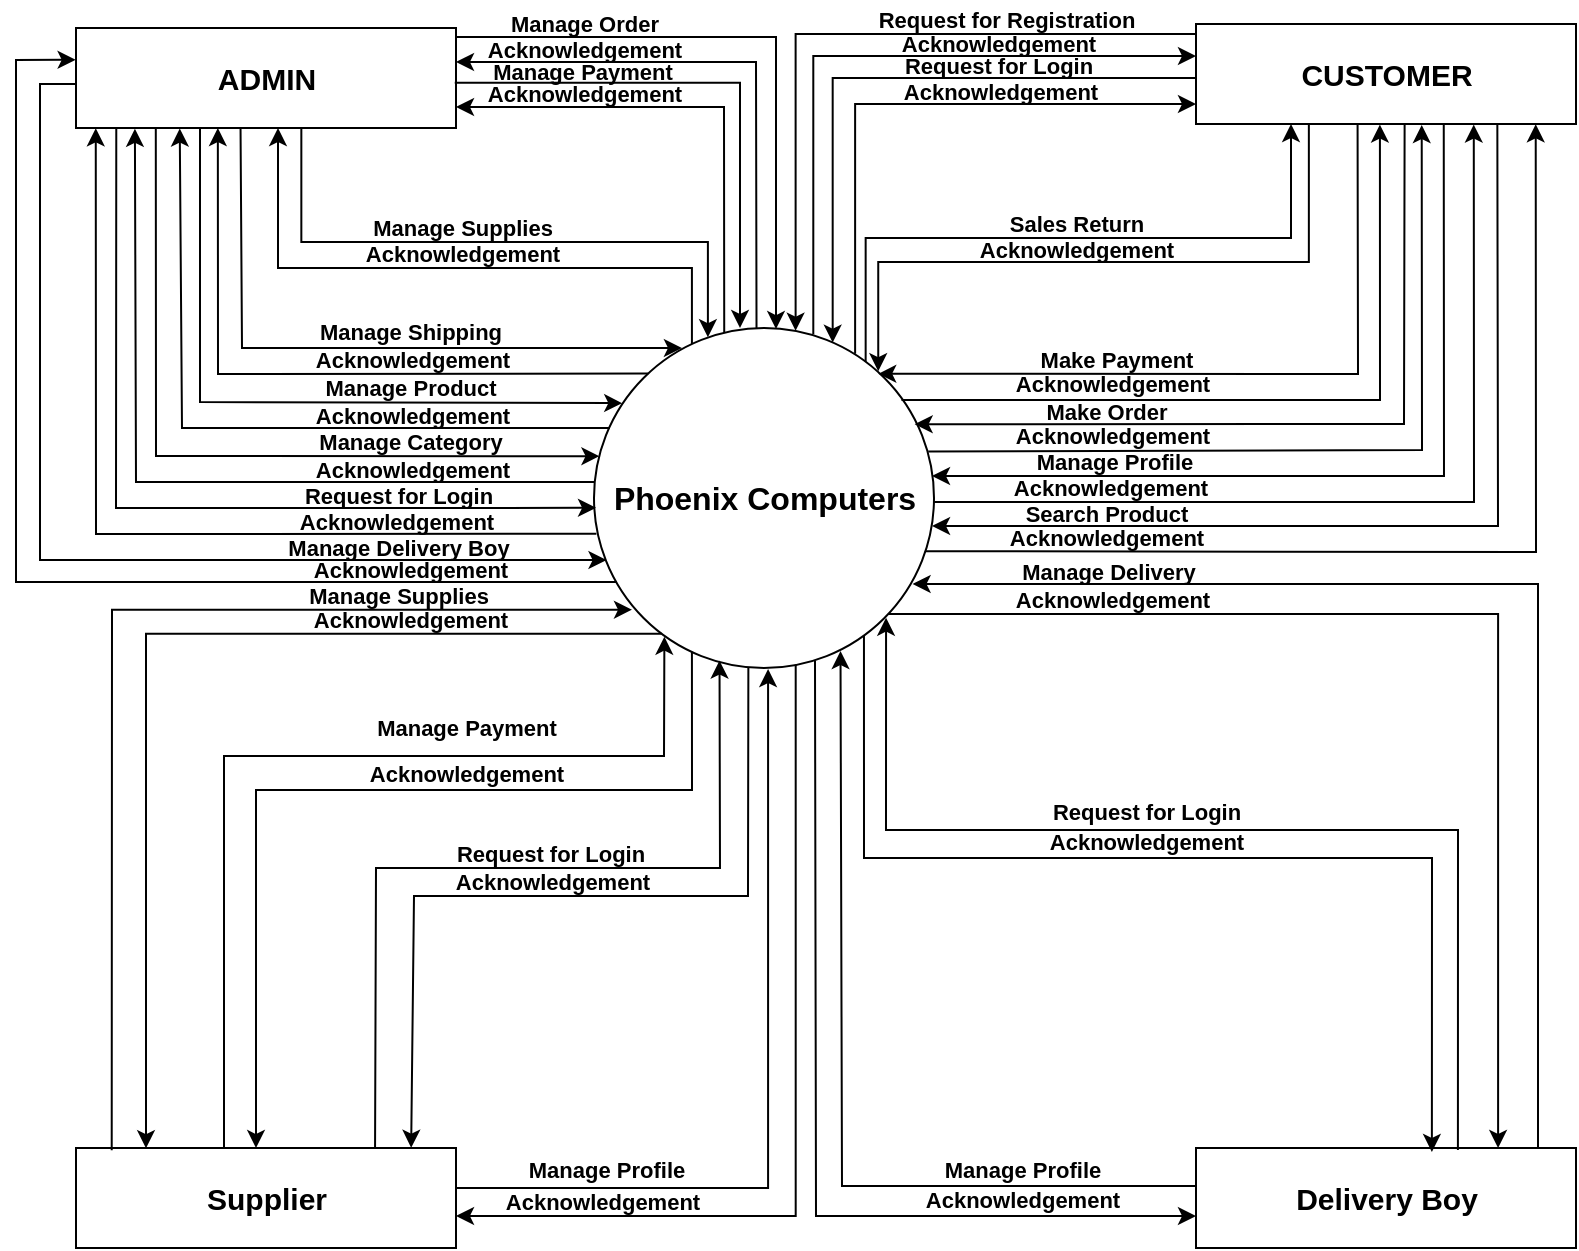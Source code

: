 <mxfile>
    <diagram id="a_lwmjhS-t0o144CuFog" name="Page-1">
        <mxGraphModel dx="1230" dy="479" grid="1" gridSize="10" guides="1" tooltips="1" connect="1" arrows="1" fold="1" page="1" pageScale="1" pageWidth="827" pageHeight="1169" background="#ffffff" math="0" shadow="0">
            <root>
                <mxCell id="0"/>
                <mxCell id="1" parent="0"/>
                <mxCell id="20" style="edgeStyle=elbowEdgeStyle;rounded=0;html=1;exitX=0.478;exitY=0.002;exitDx=0;exitDy=0;entryX=1;entryY=0.5;entryDx=0;entryDy=0;fontSize=11;fontColor=#000000;strokeColor=#000000;exitPerimeter=0;" parent="1" source="2" edge="1">
                    <mxGeometry relative="1" as="geometry">
                        <mxPoint x="414" y="192" as="sourcePoint"/>
                        <mxPoint x="260" y="67" as="targetPoint"/>
                        <Array as="points">
                            <mxPoint x="410" y="132"/>
                        </Array>
                    </mxGeometry>
                </mxCell>
                <mxCell id="24" style="edgeStyle=elbowEdgeStyle;rounded=0;html=1;exitX=0.383;exitY=0.015;exitDx=0;exitDy=0;fontSize=11;fontColor=#000000;strokeColor=#000000;exitPerimeter=0;entryX=1;entryY=0.75;entryDx=0;entryDy=0;" parent="1" source="2" edge="1">
                    <mxGeometry relative="1" as="geometry">
                        <mxPoint x="394.14" y="204.42" as="sourcePoint"/>
                        <mxPoint x="260" y="89.5" as="targetPoint"/>
                        <Array as="points">
                            <mxPoint x="394" y="156"/>
                        </Array>
                    </mxGeometry>
                </mxCell>
                <mxCell id="32" style="edgeStyle=elbowEdgeStyle;rounded=0;elbow=vertical;html=1;exitX=0.288;exitY=0.047;exitDx=0;exitDy=0;fontSize=11;fontColor=#000000;strokeColor=#000000;exitPerimeter=0;" parent="1" source="2" edge="1">
                    <mxGeometry relative="1" as="geometry">
                        <mxPoint x="171" y="100" as="targetPoint"/>
                        <mxPoint x="387.26" y="199.01" as="sourcePoint"/>
                        <Array as="points">
                            <mxPoint x="280" y="170"/>
                        </Array>
                    </mxGeometry>
                </mxCell>
                <mxCell id="38" style="edgeStyle=elbowEdgeStyle;rounded=0;elbow=vertical;html=1;exitX=0.645;exitY=0.024;exitDx=0;exitDy=0;fontSize=11;fontColor=#000000;strokeColor=#000000;exitPerimeter=0;entryX=0;entryY=0.336;entryDx=0;entryDy=0;entryPerimeter=0;" parent="1" edge="1">
                    <mxGeometry relative="1" as="geometry">
                        <mxPoint x="438.65" y="203.08" as="sourcePoint"/>
                        <mxPoint x="630" y="63.8" as="targetPoint"/>
                        <Array as="points">
                            <mxPoint x="529" y="64"/>
                        </Array>
                    </mxGeometry>
                </mxCell>
                <mxCell id="42" style="edgeStyle=elbowEdgeStyle;rounded=0;elbow=vertical;html=1;exitX=0.768;exitY=0.076;exitDx=0;exitDy=0;entryX=0;entryY=0.75;entryDx=0;entryDy=0;fontSize=11;fontColor=#000000;strokeColor=#000000;exitPerimeter=0;" parent="1" source="2" edge="1">
                    <mxGeometry relative="1" as="geometry">
                        <mxPoint x="459.56" y="215.26" as="sourcePoint"/>
                        <mxPoint x="630" y="87.5" as="targetPoint"/>
                        <Array as="points">
                            <mxPoint x="460" y="88"/>
                            <mxPoint x="536" y="88"/>
                        </Array>
                    </mxGeometry>
                </mxCell>
                <mxCell id="62" style="edgeStyle=elbowEdgeStyle;rounded=0;elbow=vertical;html=1;exitX=0.799;exitY=0.099;exitDx=0;exitDy=0;entryX=0.25;entryY=1;entryDx=0;entryDy=0;fontSize=11;fontColor=#000000;strokeColor=#000000;exitPerimeter=0;" parent="1" source="2" target="4" edge="1">
                    <mxGeometry relative="1" as="geometry">
                        <mxPoint x="464.83" y="214.83" as="sourcePoint"/>
                        <mxPoint x="677.5" y="96" as="targetPoint"/>
                        <Array as="points">
                            <mxPoint x="670" y="155"/>
                        </Array>
                    </mxGeometry>
                </mxCell>
                <mxCell id="75" style="edgeStyle=elbowEdgeStyle;rounded=0;html=1;exitX=0.199;exitY=0.899;exitDx=0;exitDy=0;fontSize=11;fontColor=#000000;strokeColor=#000000;exitPerimeter=0;entryX=0.185;entryY=0.002;entryDx=0;entryDy=0;entryPerimeter=0;" parent="1" source="2" target="5" edge="1">
                    <mxGeometry relative="1" as="geometry">
                        <Array as="points">
                            <mxPoint x="105" y="448"/>
                        </Array>
                        <mxPoint x="363.47" y="352.81" as="sourcePoint"/>
                        <mxPoint x="104.68" y="611.35" as="targetPoint"/>
                    </mxGeometry>
                </mxCell>
                <mxCell id="95" style="edgeStyle=elbowEdgeStyle;rounded=0;elbow=vertical;html=1;exitX=0.605;exitY=0.99;exitDx=0;exitDy=0;strokeColor=#000000;exitPerimeter=0;entryX=1;entryY=0.672;entryDx=0;entryDy=0;entryPerimeter=0;" parent="1" target="5" edge="1">
                    <mxGeometry relative="1" as="geometry">
                        <mxPoint x="429.85" y="368.3" as="sourcePoint"/>
                        <mxPoint x="258" y="644" as="targetPoint"/>
                        <Array as="points">
                            <mxPoint x="353" y="644"/>
                        </Array>
                    </mxGeometry>
                </mxCell>
                <mxCell id="102" style="edgeStyle=elbowEdgeStyle;rounded=0;elbow=vertical;html=1;fontFamily=Helvetica;fontSize=11;strokeColor=#000000;entryX=0.795;entryY=0;entryDx=0;entryDy=0;entryPerimeter=0;" parent="1" edge="1" target="97" source="2">
                    <mxGeometry relative="1" as="geometry">
                        <Array as="points">
                            <mxPoint x="613" y="343"/>
                        </Array>
                        <mxPoint x="506.47" y="343.02" as="sourcePoint"/>
                        <mxPoint x="781" y="599" as="targetPoint"/>
                    </mxGeometry>
                </mxCell>
                <mxCell id="135" style="edgeStyle=none;rounded=0;html=1;entryX=0.626;entryY=0;entryDx=0;entryDy=0;strokeColor=#000000;entryPerimeter=0;exitX=0.794;exitY=0.905;exitDx=0;exitDy=0;exitPerimeter=0;" edge="1" parent="1" source="2">
                    <mxGeometry relative="1" as="geometry">
                        <mxPoint x="464" y="356" as="sourcePoint"/>
                        <mxPoint x="747.94" y="612" as="targetPoint"/>
                        <Array as="points">
                            <mxPoint x="464" y="465"/>
                            <mxPoint x="748" y="465"/>
                        </Array>
                    </mxGeometry>
                </mxCell>
                <mxCell id="139" style="edgeStyle=none;rounded=0;html=1;exitX=0.454;exitY=0.997;exitDx=0;exitDy=0;entryX=0.882;entryY=-0.003;entryDx=0;entryDy=0;entryPerimeter=0;fontFamily=Times New Roman;fontSize=11;fontColor=#000000;strokeColor=#000000;exitPerimeter=0;" edge="1" parent="1" source="2" target="5">
                    <mxGeometry relative="1" as="geometry">
                        <mxPoint x="406.2" y="364.34" as="sourcePoint"/>
                        <mxPoint x="237.91" y="604" as="targetPoint"/>
                        <Array as="points">
                            <mxPoint x="406" y="484"/>
                            <mxPoint x="319" y="484"/>
                            <mxPoint x="239" y="484"/>
                        </Array>
                    </mxGeometry>
                </mxCell>
                <mxCell id="147" style="edgeStyle=none;rounded=0;html=1;exitX=0.066;exitY=0.747;exitDx=0;exitDy=0;fontFamily=Times New Roman;fontSize=11;fontColor=#000000;strokeColor=#000000;entryX=-0.001;entryY=0.298;entryDx=0;entryDy=0;exitPerimeter=0;entryPerimeter=0;" edge="1" parent="1" source="2">
                    <mxGeometry relative="1" as="geometry">
                        <mxPoint x="69.81" y="65.9" as="targetPoint"/>
                        <mxPoint x="337.05" y="328.01" as="sourcePoint"/>
                        <Array as="points">
                            <mxPoint x="40" y="327"/>
                            <mxPoint x="40" y="66"/>
                        </Array>
                    </mxGeometry>
                </mxCell>
                <mxCell id="2" value="&lt;b&gt;&lt;font style=&quot;font-size: 16px&quot; color=&quot;#000000&quot;&gt;Phoenix Computers&lt;/font&gt;&lt;/b&gt;" style="shape=ellipse;html=1;dashed=0;whitespace=wrap;aspect=fixed;strokeWidth=1;perimeter=ellipsePerimeter;strokeColor=#000000;fillColor=none;" parent="1" vertex="1">
                    <mxGeometry x="329" y="200" width="170" height="170" as="geometry"/>
                </mxCell>
                <mxCell id="19" style="edgeStyle=elbowEdgeStyle;rounded=0;html=1;exitX=1;exitY=0.25;exitDx=0;exitDy=0;entryX=0.536;entryY=0.003;entryDx=0;entryDy=0;entryPerimeter=0;fontSize=11;fontColor=#000000;strokeColor=#000000;" parent="1" target="2" edge="1">
                    <mxGeometry relative="1" as="geometry">
                        <mxPoint x="260" y="54.5" as="sourcePoint"/>
                        <mxPoint x="421.14" y="191.66" as="targetPoint"/>
                        <Array as="points">
                            <mxPoint x="420" y="130"/>
                        </Array>
                    </mxGeometry>
                </mxCell>
                <mxCell id="23" style="edgeStyle=elbowEdgeStyle;rounded=0;html=1;exitX=1.002;exitY=0.547;exitDx=0;exitDy=0;entryX=0.435;entryY=0;entryDx=0;entryDy=0;entryPerimeter=0;fontSize=11;fontColor=#000000;strokeColor=#000000;exitPerimeter=0;" parent="1" edge="1">
                    <mxGeometry relative="1" as="geometry">
                        <mxPoint x="259.38" y="77.35" as="sourcePoint"/>
                        <mxPoint x="401.95" y="200" as="targetPoint"/>
                        <Array as="points">
                            <mxPoint x="402" y="140"/>
                        </Array>
                    </mxGeometry>
                </mxCell>
                <mxCell id="31" style="edgeStyle=elbowEdgeStyle;rounded=0;elbow=vertical;html=1;exitX=0.593;exitY=0.998;exitDx=0;exitDy=0;fontSize=11;fontColor=#000000;strokeColor=#000000;exitPerimeter=0;entryX=0.335;entryY=0.027;entryDx=0;entryDy=0;entryPerimeter=0;" parent="1" source="3" target="2" edge="1">
                    <mxGeometry relative="1" as="geometry">
                        <mxPoint x="182.67" y="107.05" as="sourcePoint"/>
                        <mxPoint x="386" y="200" as="targetPoint"/>
                        <Array as="points">
                            <mxPoint x="290" y="157"/>
                        </Array>
                    </mxGeometry>
                </mxCell>
                <mxCell id="146" style="edgeStyle=none;rounded=0;html=1;exitX=0.001;exitY=0.559;exitDx=0;exitDy=0;entryX=0.025;entryY=0.665;entryDx=0;entryDy=0;entryPerimeter=0;fontFamily=Times New Roman;fontSize=11;fontColor=#000000;strokeColor=#000000;exitPerimeter=0;" edge="1" parent="1" source="3">
                    <mxGeometry relative="1" as="geometry">
                        <mxPoint x="68" y="78.1" as="sourcePoint"/>
                        <mxPoint x="335.25" y="316.05" as="targetPoint"/>
                        <Array as="points">
                            <mxPoint x="52" y="78"/>
                            <mxPoint x="52" y="316"/>
                        </Array>
                    </mxGeometry>
                </mxCell>
                <mxCell id="3" value="&lt;b&gt;&lt;font style=&quot;font-size: 15px&quot;&gt;ADMIN&lt;/font&gt;&lt;/b&gt;" style="html=1;dashed=0;whitespace=wrap;labelBackgroundColor=none;fontSize=16;fontColor=#000000;strokeColor=#000000;strokeWidth=1;fillColor=none;" parent="1" vertex="1">
                    <mxGeometry x="70" y="50" width="190" height="50" as="geometry"/>
                </mxCell>
                <mxCell id="37" style="edgeStyle=elbowEdgeStyle;rounded=0;elbow=vertical;html=1;exitX=0;exitY=0.14;exitDx=0;exitDy=0;fontSize=11;fontColor=#000000;strokeColor=#000000;entryX=0.593;entryY=0.008;entryDx=0;entryDy=0;entryPerimeter=0;exitPerimeter=0;" parent="1" target="2" edge="1">
                    <mxGeometry relative="1" as="geometry">
                        <mxPoint x="630" y="53" as="sourcePoint"/>
                        <mxPoint x="429.81" y="199.36" as="targetPoint"/>
                        <Array as="points">
                            <mxPoint x="402" y="53"/>
                        </Array>
                    </mxGeometry>
                </mxCell>
                <mxCell id="41" style="edgeStyle=elbowEdgeStyle;rounded=0;elbow=vertical;html=1;exitX=0;exitY=0.52;exitDx=0;exitDy=0;fontSize=11;fontColor=#000000;strokeColor=#000000;entryX=0.702;entryY=0.043;entryDx=0;entryDy=0;entryPerimeter=0;exitPerimeter=0;" parent="1" target="2" edge="1">
                    <mxGeometry relative="1" as="geometry">
                        <mxPoint x="630" y="75" as="sourcePoint"/>
                        <mxPoint x="448.51" y="208.14" as="targetPoint"/>
                        <Array as="points">
                            <mxPoint x="539" y="75"/>
                        </Array>
                    </mxGeometry>
                </mxCell>
                <mxCell id="64" style="edgeStyle=elbowEdgeStyle;rounded=0;elbow=vertical;html=1;exitX=0.297;exitY=0.995;exitDx=0;exitDy=0;fontSize=11;fontColor=#000000;strokeColor=#000000;entryX=0.836;entryY=0.127;entryDx=0;entryDy=0;entryPerimeter=0;exitPerimeter=0;" parent="1" source="4" target="2" edge="1">
                    <mxGeometry relative="1" as="geometry">
                        <mxPoint x="471.1" y="218.91" as="targetPoint"/>
                        <mxPoint x="686.5" y="95" as="sourcePoint"/>
                        <Array as="points">
                            <mxPoint x="589" y="167"/>
                        </Array>
                    </mxGeometry>
                </mxCell>
                <mxCell id="4" value="&lt;b&gt;&lt;font style=&quot;font-size: 15px&quot;&gt;CUSTOMER&lt;/font&gt;&lt;/b&gt;" style="html=1;dashed=0;whitespace=wrap;labelBackgroundColor=none;fontSize=16;fontColor=#000000;strokeColor=#000000;strokeWidth=1;fillColor=none;" parent="1" vertex="1">
                    <mxGeometry x="630" y="48" width="190" height="50" as="geometry"/>
                </mxCell>
                <mxCell id="74" style="edgeStyle=elbowEdgeStyle;rounded=0;html=1;exitX=0.094;exitY=0.003;exitDx=0;exitDy=0;fontSize=11;fontColor=#000000;strokeColor=#000000;exitPerimeter=0;entryX=0.1;entryY=0.805;entryDx=0;entryDy=0;entryPerimeter=0;" parent="1" edge="1">
                    <mxGeometry relative="1" as="geometry">
                        <mxPoint x="87.86" y="611.15" as="sourcePoint"/>
                        <mxPoint x="348" y="340.85" as="targetPoint"/>
                        <Array as="points">
                            <mxPoint x="88" y="466"/>
                        </Array>
                    </mxGeometry>
                </mxCell>
                <mxCell id="96" style="edgeStyle=elbowEdgeStyle;rounded=0;elbow=vertical;html=1;exitX=1.001;exitY=0.401;exitDx=0;exitDy=0;entryX=0.512;entryY=1.003;entryDx=0;entryDy=0;strokeColor=#000000;exitPerimeter=0;entryPerimeter=0;" parent="1" source="5" target="2" edge="1">
                    <mxGeometry relative="1" as="geometry">
                        <mxPoint x="256" y="630" as="sourcePoint"/>
                        <mxPoint x="416.12" y="374.17" as="targetPoint"/>
                        <Array as="points">
                            <mxPoint x="416" y="630"/>
                            <mxPoint x="302" y="630"/>
                        </Array>
                    </mxGeometry>
                </mxCell>
                <mxCell id="138" style="edgeStyle=none;rounded=0;html=1;exitX=0.787;exitY=0.009;exitDx=0;exitDy=0;entryX=0.328;entryY=0.99;entryDx=0;entryDy=0;entryPerimeter=0;fontFamily=Times New Roman;fontSize=11;fontColor=#000000;strokeColor=#000000;exitPerimeter=0;" edge="1" parent="1" source="5">
                    <mxGeometry relative="1" as="geometry">
                        <mxPoint x="219.5" y="608" as="sourcePoint"/>
                        <mxPoint x="391.76" y="366.3" as="targetPoint"/>
                        <Array as="points">
                            <mxPoint x="220" y="470"/>
                            <mxPoint x="310" y="470"/>
                            <mxPoint x="392" y="470"/>
                        </Array>
                    </mxGeometry>
                </mxCell>
                <mxCell id="5" value="&lt;b&gt;&lt;font style=&quot;font-size: 15px&quot;&gt;Supplier&lt;/font&gt;&lt;/b&gt;" style="html=1;dashed=0;whitespace=wrap;labelBackgroundColor=none;fontSize=16;fontColor=#000000;strokeColor=#000000;strokeWidth=1;fillColor=none;" parent="1" vertex="1">
                    <mxGeometry x="70" y="610" width="190" height="50" as="geometry"/>
                </mxCell>
                <mxCell id="9" value="&lt;font style=&quot;font-size: 11px&quot;&gt;Request for Login&lt;/font&gt;" style="text;html=1;align=center;verticalAlign=middle;resizable=0;points=[];autosize=1;strokeColor=none;fillColor=none;fontSize=15;fontColor=#000000;fontStyle=1" parent="1" vertex="1">
                    <mxGeometry x="176" y="272" width="110" height="20" as="geometry"/>
                </mxCell>
                <mxCell id="10" value="Acknowledgement" style="text;html=1;align=center;verticalAlign=middle;resizable=0;points=[];autosize=1;strokeColor=none;fillColor=none;fontSize=11;fontColor=#000000;fontStyle=1" parent="1" vertex="1">
                    <mxGeometry x="175" y="287" width="110" height="20" as="geometry"/>
                </mxCell>
                <mxCell id="13" value="Manage Category" style="text;html=1;align=center;verticalAlign=middle;resizable=0;points=[];autosize=1;strokeColor=none;fillColor=none;fontSize=11;fontColor=#000000;fontStyle=1" parent="1" vertex="1">
                    <mxGeometry x="182" y="247" width="110" height="20" as="geometry"/>
                </mxCell>
                <mxCell id="14" value="Acknowledgement" style="text;html=1;align=center;verticalAlign=middle;resizable=0;points=[];autosize=1;strokeColor=none;fillColor=none;fontSize=11;fontColor=#000000;fontStyle=1" parent="1" vertex="1">
                    <mxGeometry x="183" y="261" width="110" height="20" as="geometry"/>
                </mxCell>
                <mxCell id="16" value="&lt;span&gt;Manage Product&lt;/span&gt;" style="text;html=1;align=center;verticalAlign=middle;resizable=0;points=[];autosize=1;strokeColor=none;fillColor=none;fontSize=11;fontColor=#000000;fontStyle=1" parent="1" vertex="1">
                    <mxGeometry x="187" y="220" width="100" height="20" as="geometry"/>
                </mxCell>
                <mxCell id="18" value="Acknowledgement" style="text;html=1;align=center;verticalAlign=middle;resizable=0;points=[];autosize=1;strokeColor=none;fillColor=none;fontSize=11;fontColor=#000000;fontStyle=1" parent="1" vertex="1">
                    <mxGeometry x="183" y="234" width="110" height="20" as="geometry"/>
                </mxCell>
                <mxCell id="21" value="Manage Order" style="text;html=1;align=center;verticalAlign=middle;resizable=0;points=[];autosize=1;strokeColor=none;fillColor=none;fontSize=11;fontColor=#000000;fontStyle=1" parent="1" vertex="1">
                    <mxGeometry x="279" y="38" width="90" height="20" as="geometry"/>
                </mxCell>
                <mxCell id="22" value="Acknowledgement" style="text;html=1;align=center;verticalAlign=middle;resizable=0;points=[];autosize=1;strokeColor=none;fillColor=none;fontSize=11;fontColor=#000000;fontStyle=1" parent="1" vertex="1">
                    <mxGeometry x="269" y="51" width="110" height="20" as="geometry"/>
                </mxCell>
                <mxCell id="25" value="&lt;b&gt;Manage Payment&lt;/b&gt;" style="text;html=1;align=center;verticalAlign=middle;resizable=0;points=[];autosize=1;strokeColor=none;fillColor=none;fontSize=11;fontColor=#000000;" parent="1" vertex="1">
                    <mxGeometry x="268" y="62" width="110" height="20" as="geometry"/>
                </mxCell>
                <mxCell id="26" value="Acknowledgement" style="text;html=1;align=center;verticalAlign=middle;resizable=0;points=[];autosize=1;strokeColor=none;fillColor=none;fontSize=11;fontColor=#000000;fontStyle=1" parent="1" vertex="1">
                    <mxGeometry x="269" y="73" width="110" height="20" as="geometry"/>
                </mxCell>
                <mxCell id="29" value="&lt;span&gt;Manage Shipping&lt;/span&gt;" style="text;html=1;align=center;verticalAlign=middle;resizable=0;points=[];autosize=1;strokeColor=none;fillColor=none;fontSize=11;fontColor=#000000;fontStyle=1" parent="1" vertex="1">
                    <mxGeometry x="182" y="192" width="110" height="20" as="geometry"/>
                </mxCell>
                <mxCell id="30" value="&lt;span&gt;Acknowledgement&lt;/span&gt;" style="text;html=1;align=center;verticalAlign=middle;resizable=0;points=[];autosize=1;strokeColor=none;fillColor=none;fontSize=11;fontColor=#000000;fontStyle=1" parent="1" vertex="1">
                    <mxGeometry x="183" y="206" width="110" height="20" as="geometry"/>
                </mxCell>
                <mxCell id="33" value="&lt;b&gt;Manage Supplies&lt;/b&gt;" style="text;html=1;align=center;verticalAlign=middle;resizable=0;points=[];autosize=1;strokeColor=none;fillColor=none;fontSize=11;fontColor=#000000;" parent="1" vertex="1">
                    <mxGeometry x="208" y="140" width="110" height="20" as="geometry"/>
                </mxCell>
                <mxCell id="35" value="&lt;b&gt;Acknowledgement&lt;/b&gt;" style="text;html=1;align=center;verticalAlign=middle;resizable=0;points=[];autosize=1;strokeColor=none;fillColor=none;fontSize=11;fontColor=#000000;" parent="1" vertex="1">
                    <mxGeometry x="208" y="153" width="110" height="20" as="geometry"/>
                </mxCell>
                <mxCell id="39" value="Request for Registration" style="text;html=1;align=center;verticalAlign=middle;resizable=0;points=[];autosize=1;strokeColor=none;fillColor=none;fontSize=11;fontColor=#000000;fontStyle=1" parent="1" vertex="1">
                    <mxGeometry x="465" y="36" width="140" height="20" as="geometry"/>
                </mxCell>
                <mxCell id="40" value="Acknowledgement" style="text;html=1;align=center;verticalAlign=middle;resizable=0;points=[];autosize=1;strokeColor=none;fillColor=none;fontSize=11;fontColor=#000000;fontStyle=1" parent="1" vertex="1">
                    <mxGeometry x="476" y="48" width="110" height="20" as="geometry"/>
                </mxCell>
                <mxCell id="43" value="&lt;b&gt;Request for Login&lt;/b&gt;" style="text;html=1;align=center;verticalAlign=middle;resizable=0;points=[];autosize=1;strokeColor=none;fillColor=none;fontSize=11;fontColor=#000000;" parent="1" vertex="1">
                    <mxGeometry x="476" y="59" width="110" height="20" as="geometry"/>
                </mxCell>
                <mxCell id="44" value="&lt;b&gt;Acknowledgement&lt;/b&gt;" style="text;html=1;align=center;verticalAlign=middle;resizable=0;points=[];autosize=1;strokeColor=none;fillColor=none;fontSize=11;fontColor=#000000;" parent="1" vertex="1">
                    <mxGeometry x="477" y="72" width="110" height="20" as="geometry"/>
                </mxCell>
                <mxCell id="47" value="&lt;b&gt;Search Product&lt;/b&gt;" style="text;html=1;align=center;verticalAlign=middle;resizable=0;points=[];autosize=1;strokeColor=none;fillColor=none;fontSize=11;fontColor=#000000;" parent="1" vertex="1">
                    <mxGeometry x="535" y="283" width="100" height="20" as="geometry"/>
                </mxCell>
                <mxCell id="48" value="&lt;b&gt;Acknowledgement&lt;/b&gt;" style="text;html=1;align=center;verticalAlign=middle;resizable=0;points=[];autosize=1;strokeColor=none;fillColor=none;fontSize=11;fontColor=#000000;" parent="1" vertex="1">
                    <mxGeometry x="530" y="295" width="110" height="20" as="geometry"/>
                </mxCell>
                <mxCell id="51" value="&lt;b&gt;Acknowledgement&lt;/b&gt;" style="text;html=1;align=center;verticalAlign=middle;resizable=0;points=[];autosize=1;strokeColor=none;fillColor=none;fontSize=11;fontColor=#000000;" parent="1" vertex="1">
                    <mxGeometry x="532" y="270" width="110" height="20" as="geometry"/>
                </mxCell>
                <mxCell id="52" value="&lt;b&gt;Manage Profile&lt;/b&gt;" style="text;html=1;align=center;verticalAlign=middle;resizable=0;points=[];autosize=1;strokeColor=none;fillColor=none;fontSize=11;fontColor=#000000;" parent="1" vertex="1">
                    <mxGeometry x="544" y="257" width="90" height="20" as="geometry"/>
                </mxCell>
                <mxCell id="55" value="&lt;b&gt;Make Order&lt;/b&gt;" style="text;html=1;align=center;verticalAlign=middle;resizable=0;points=[];autosize=1;strokeColor=none;fillColor=none;fontSize=11;fontColor=#000000;" parent="1" vertex="1">
                    <mxGeometry x="545" y="232" width="80" height="20" as="geometry"/>
                </mxCell>
                <mxCell id="56" value="&lt;b&gt;Acknowledgement&lt;/b&gt;" style="text;html=1;align=center;verticalAlign=middle;resizable=0;points=[];autosize=1;strokeColor=none;fillColor=none;fontSize=11;fontColor=#000000;" parent="1" vertex="1">
                    <mxGeometry x="533" y="244" width="110" height="20" as="geometry"/>
                </mxCell>
                <mxCell id="60" value="&lt;b&gt;Make Payment&lt;/b&gt;" style="text;html=1;align=center;verticalAlign=middle;resizable=0;points=[];autosize=1;strokeColor=none;fillColor=none;fontSize=11;fontColor=#000000;" parent="1" vertex="1">
                    <mxGeometry x="545" y="206" width="90" height="20" as="geometry"/>
                </mxCell>
                <mxCell id="61" value="&lt;b&gt;Acknowledgement&lt;/b&gt;" style="text;html=1;align=center;verticalAlign=middle;resizable=0;points=[];autosize=1;strokeColor=none;fillColor=none;fontSize=11;fontColor=#000000;" parent="1" vertex="1">
                    <mxGeometry x="533" y="218" width="110" height="20" as="geometry"/>
                </mxCell>
                <mxCell id="65" value="&lt;b&gt;Sales Return&lt;/b&gt;" style="text;html=1;align=center;verticalAlign=middle;resizable=0;points=[];autosize=1;strokeColor=none;fillColor=none;fontSize=11;fontColor=#000000;" parent="1" vertex="1">
                    <mxGeometry x="530" y="138" width="80" height="20" as="geometry"/>
                </mxCell>
                <mxCell id="66" value="&lt;b&gt;Acknowledgement&lt;/b&gt;" style="text;html=1;align=center;verticalAlign=middle;resizable=0;points=[];autosize=1;strokeColor=none;fillColor=none;fontSize=11;fontColor=#000000;" parent="1" vertex="1">
                    <mxGeometry x="515" y="151" width="110" height="20" as="geometry"/>
                </mxCell>
                <mxCell id="69" value="&lt;span style=&quot;font-size: 11px&quot;&gt;&lt;font style=&quot;font-size: 11px&quot;&gt;Manage Payment&lt;/font&gt;&lt;/span&gt;" style="text;html=1;align=center;verticalAlign=middle;resizable=0;points=[];autosize=1;strokeColor=none;fillColor=none;fontSize=11;fontColor=#000000;rotation=0;fontStyle=1;fontFamily=Helvetica;" parent="1" vertex="1">
                    <mxGeometry x="210" y="390" width="110" height="20" as="geometry"/>
                </mxCell>
                <mxCell id="76" value="&lt;b&gt;Manage Supplies&lt;/b&gt;" style="text;html=1;align=center;verticalAlign=middle;resizable=0;points=[];autosize=1;strokeColor=none;fillColor=none;fontSize=11;fontColor=#000000;" parent="1" vertex="1">
                    <mxGeometry x="176" y="324" width="110" height="20" as="geometry"/>
                </mxCell>
                <mxCell id="77" value="&lt;b&gt;Acknowledgement&lt;/b&gt;" style="text;html=1;align=center;verticalAlign=middle;resizable=0;points=[];autosize=1;strokeColor=none;fillColor=none;fontSize=11;fontColor=#000000;" parent="1" vertex="1">
                    <mxGeometry x="182" y="336" width="110" height="20" as="geometry"/>
                </mxCell>
                <mxCell id="82" value="&lt;b&gt;&lt;font color=&quot;#000000&quot; style=&quot;font-size: 11px&quot;&gt;Manage Profile&lt;/font&gt;&lt;/b&gt;" style="text;html=1;align=center;verticalAlign=middle;resizable=0;points=[];autosize=1;strokeColor=none;fillColor=none;" parent="1" vertex="1">
                    <mxGeometry x="290" y="611" width="90" height="20" as="geometry"/>
                </mxCell>
                <mxCell id="83" value="&lt;b&gt;Acknowledgement&lt;/b&gt;" style="text;html=1;align=center;verticalAlign=middle;resizable=0;points=[];autosize=1;strokeColor=none;fillColor=none;fontSize=11;fontColor=#000000;" parent="1" vertex="1">
                    <mxGeometry x="278" y="627" width="110" height="20" as="geometry"/>
                </mxCell>
                <mxCell id="86" value="&lt;b&gt;Acknowledgement&lt;/b&gt;" style="text;html=1;align=center;verticalAlign=middle;resizable=0;points=[];autosize=1;strokeColor=none;fillColor=none;fontSize=11;fontColor=#000000;" parent="1" vertex="1">
                    <mxGeometry x="210" y="413" width="110" height="20" as="geometry"/>
                </mxCell>
                <mxCell id="103" style="edgeStyle=elbowEdgeStyle;rounded=0;elbow=vertical;html=1;fontFamily=Helvetica;fontSize=11;strokeColor=#000000;entryX=0.937;entryY=0.751;entryDx=0;entryDy=0;entryPerimeter=0;exitX=0.9;exitY=0;exitDx=0;exitDy=0;exitPerimeter=0;" parent="1" source="97" edge="1" target="2">
                    <mxGeometry relative="1" as="geometry">
                        <mxPoint x="801" y="599" as="sourcePoint"/>
                        <mxPoint x="514.93" y="328.03" as="targetPoint"/>
                        <Array as="points">
                            <mxPoint x="608" y="328"/>
                        </Array>
                    </mxGeometry>
                </mxCell>
                <mxCell id="134" style="edgeStyle=none;html=1;strokeColor=#000000;rounded=0;exitX=0.684;exitY=0;exitDx=0;exitDy=0;exitPerimeter=0;entryX=0.859;entryY=0.852;entryDx=0;entryDy=0;entryPerimeter=0;" edge="1" parent="1" target="2">
                    <mxGeometry relative="1" as="geometry">
                        <mxPoint x="760.96" y="611" as="sourcePoint"/>
                        <mxPoint x="475.104" y="346.104" as="targetPoint"/>
                        <Array as="points">
                            <mxPoint x="761" y="451"/>
                            <mxPoint x="475" y="451"/>
                        </Array>
                    </mxGeometry>
                </mxCell>
                <mxCell id="97" value="&lt;b&gt;&lt;font style=&quot;font-size: 15px&quot;&gt;Delivery Boy&lt;/font&gt;&lt;/b&gt;" style="html=1;dashed=0;whitespace=wrap;labelBackgroundColor=none;fontSize=16;fontColor=#000000;strokeColor=#000000;strokeWidth=1;fillColor=none;" parent="1" vertex="1">
                    <mxGeometry x="630" y="610" width="190" height="50" as="geometry"/>
                </mxCell>
                <mxCell id="100" value="&lt;b&gt;Manage Profile&lt;/b&gt;" style="text;html=1;align=center;verticalAlign=middle;resizable=0;points=[];autosize=1;strokeColor=none;fillColor=none;fontSize=11;fontColor=#000000;" parent="1" vertex="1">
                    <mxGeometry x="498" y="611" width="90" height="20" as="geometry"/>
                </mxCell>
                <mxCell id="101" value="&lt;b&gt;Acknowledgement&lt;/b&gt;" style="text;html=1;align=center;verticalAlign=middle;resizable=0;points=[];autosize=1;strokeColor=none;fillColor=none;fontSize=11;fontColor=#000000;" parent="1" vertex="1">
                    <mxGeometry x="488" y="626" width="110" height="20" as="geometry"/>
                </mxCell>
                <mxCell id="105" value="&lt;b&gt;Manage Delivery&lt;/b&gt;" style="text;html=1;align=center;verticalAlign=middle;resizable=0;points=[];autosize=1;strokeColor=none;fillColor=none;fontSize=11;fontColor=#000000;" parent="1" vertex="1">
                    <mxGeometry x="536" y="312" width="100" height="20" as="geometry"/>
                </mxCell>
                <mxCell id="112" value="" style="endArrow=classic;html=1;strokeColor=#000000;entryX=1;entryY=0;entryDx=0;entryDy=0;exitX=0.441;exitY=1.04;exitDx=0;exitDy=0;exitPerimeter=0;rounded=0;" parent="1" edge="1">
                    <mxGeometry width="50" height="50" relative="1" as="geometry">
                        <mxPoint x="710.79" y="98" as="sourcePoint"/>
                        <mxPoint x="471.104" y="222.896" as="targetPoint"/>
                        <Array as="points">
                            <mxPoint x="711" y="223"/>
                        </Array>
                    </mxGeometry>
                </mxCell>
                <mxCell id="114" value="" style="endArrow=classic;html=1;strokeColor=#000000;exitX=0.922;exitY=0.218;exitDx=0;exitDy=0;exitPerimeter=0;entryX=0.484;entryY=1.006;entryDx=0;entryDy=0;entryPerimeter=0;rounded=0;" parent="1" target="4" edge="1">
                    <mxGeometry width="50" height="50" relative="1" as="geometry">
                        <mxPoint x="482.74" y="236.06" as="sourcePoint"/>
                        <mxPoint x="722" y="100" as="targetPoint"/>
                        <Array as="points">
                            <mxPoint x="722" y="236"/>
                        </Array>
                    </mxGeometry>
                </mxCell>
                <mxCell id="115" value="" style="endArrow=classic;html=1;strokeColor=#000000;entryX=0.949;entryY=0.289;entryDx=0;entryDy=0;entryPerimeter=0;exitX=0.549;exitY=1.004;exitDx=0;exitDy=0;exitPerimeter=0;rounded=0;" parent="1" source="4" edge="1">
                    <mxGeometry width="50" height="50" relative="1" as="geometry">
                        <mxPoint x="734.26" y="99.35" as="sourcePoint"/>
                        <mxPoint x="489.33" y="248.13" as="targetPoint"/>
                        <Array as="points">
                            <mxPoint x="734" y="248"/>
                        </Array>
                    </mxGeometry>
                </mxCell>
                <mxCell id="116" value="" style="endArrow=classic;html=1;strokeColor=#000000;entryX=0.594;entryY=1.01;entryDx=0;entryDy=0;entryPerimeter=0;exitX=0.983;exitY=0.357;exitDx=0;exitDy=0;exitPerimeter=0;rounded=0;" parent="1" target="4" edge="1">
                    <mxGeometry width="50" height="50" relative="1" as="geometry">
                        <mxPoint x="496.11" y="261.69" as="sourcePoint"/>
                        <mxPoint x="742.86" y="100.5" as="targetPoint"/>
                        <Array as="points">
                            <mxPoint x="743" y="261"/>
                        </Array>
                    </mxGeometry>
                </mxCell>
                <mxCell id="117" value="" style="endArrow=classic;html=1;strokeColor=#000000;exitX=0.652;exitY=0.994;exitDx=0;exitDy=0;exitPerimeter=0;rounded=0;" parent="1" source="4" edge="1">
                    <mxGeometry width="50" height="50" relative="1" as="geometry">
                        <mxPoint x="745.68" y="104.6" as="sourcePoint"/>
                        <mxPoint x="498" y="274" as="targetPoint"/>
                        <Array as="points">
                            <mxPoint x="754" y="274"/>
                        </Array>
                    </mxGeometry>
                </mxCell>
                <mxCell id="118" value="" style="endArrow=classic;html=1;strokeColor=#000000;entryX=0.731;entryY=1.006;entryDx=0;entryDy=0;entryPerimeter=0;exitX=1;exitY=0.5;exitDx=0;exitDy=0;rounded=0;" parent="1" target="4" edge="1">
                    <mxGeometry width="50" height="50" relative="1" as="geometry">
                        <mxPoint x="499.0" y="287" as="sourcePoint"/>
                        <mxPoint x="768.89" y="101.45" as="targetPoint"/>
                        <Array as="points">
                            <mxPoint x="769" y="287"/>
                        </Array>
                    </mxGeometry>
                </mxCell>
                <mxCell id="119" value="" style="endArrow=classic;html=1;strokeColor=#000000;entryX=1.006;entryY=0.588;entryDx=0;entryDy=0;entryPerimeter=0;exitX=0.793;exitY=0.992;exitDx=0;exitDy=0;exitPerimeter=0;rounded=0;" parent="1" source="4" edge="1">
                    <mxGeometry width="50" height="50" relative="1" as="geometry">
                        <mxPoint x="780.76" y="100.2" as="sourcePoint"/>
                        <mxPoint x="498.02" y="298.96" as="targetPoint"/>
                        <Array as="points">
                            <mxPoint x="781" y="299"/>
                        </Array>
                    </mxGeometry>
                </mxCell>
                <mxCell id="120" value="" style="endArrow=classic;html=1;strokeColor=#000000;exitX=0.975;exitY=0.686;exitDx=0;exitDy=0;exitPerimeter=0;entryX=0.894;entryY=1.003;entryDx=0;entryDy=0;entryPerimeter=0;rounded=0;" parent="1" target="4" edge="1">
                    <mxGeometry width="50" height="50" relative="1" as="geometry">
                        <mxPoint x="494.75" y="311.62" as="sourcePoint"/>
                        <mxPoint x="800" y="100" as="targetPoint"/>
                        <Array as="points">
                            <mxPoint x="800" y="312"/>
                        </Array>
                    </mxGeometry>
                </mxCell>
                <mxCell id="121" value="" style="endArrow=classic;html=1;strokeColor=#000000;entryX=0.725;entryY=0.95;entryDx=0;entryDy=0;entryPerimeter=0;rounded=0;" parent="1" target="2" edge="1">
                    <mxGeometry width="50" height="50" relative="1" as="geometry">
                        <mxPoint x="630" y="629" as="sourcePoint"/>
                        <mxPoint x="452.59" y="364.99" as="targetPoint"/>
                        <Array as="points">
                            <mxPoint x="453" y="629"/>
                        </Array>
                    </mxGeometry>
                </mxCell>
                <mxCell id="122" value="" style="endArrow=classic;html=1;strokeColor=#000000;entryX=0;entryY=0.6;entryDx=0;entryDy=0;entryPerimeter=0;exitX=0.65;exitY=0.978;exitDx=0;exitDy=0;exitPerimeter=0;rounded=0;" parent="1" source="2" edge="1">
                    <mxGeometry width="50" height="50" relative="1" as="geometry">
                        <mxPoint x="439.5" y="370.43" as="sourcePoint"/>
                        <mxPoint x="630.0" y="644" as="targetPoint"/>
                        <Array as="points">
                            <mxPoint x="440" y="644"/>
                        </Array>
                    </mxGeometry>
                </mxCell>
                <mxCell id="124" value="" style="endArrow=classic;html=1;rounded=0;strokeColor=#000000;elbow=vertical;entryX=0.207;entryY=0.908;entryDx=0;entryDy=0;entryPerimeter=0;" parent="1" target="2" edge="1">
                    <mxGeometry width="50" height="50" relative="1" as="geometry">
                        <mxPoint x="144" y="610" as="sourcePoint"/>
                        <mxPoint x="363.97" y="363.97" as="targetPoint"/>
                        <Array as="points">
                            <mxPoint x="144" y="414"/>
                            <mxPoint x="254" y="414"/>
                            <mxPoint x="364" y="414"/>
                        </Array>
                    </mxGeometry>
                </mxCell>
                <mxCell id="125" value="" style="endArrow=classic;html=1;strokeColor=#000000;rounded=0;exitX=0.288;exitY=0.952;exitDx=0;exitDy=0;exitPerimeter=0;" parent="1" source="2" edge="1">
                    <mxGeometry width="50" height="50" relative="1" as="geometry">
                        <mxPoint x="376.5" y="370.81" as="sourcePoint"/>
                        <mxPoint x="160" y="610" as="targetPoint"/>
                        <Array as="points">
                            <mxPoint x="378" y="431"/>
                            <mxPoint x="261" y="431"/>
                            <mxPoint x="160" y="431"/>
                        </Array>
                    </mxGeometry>
                </mxCell>
                <mxCell id="126" value="" style="endArrow=classic;html=1;strokeColor=#000000;entryX=0.241;entryY=0.059;entryDx=0;entryDy=0;entryPerimeter=0;rounded=0;exitX=0.433;exitY=1.005;exitDx=0;exitDy=0;exitPerimeter=0;" parent="1" source="3" edge="1">
                    <mxGeometry width="50" height="50" relative="1" as="geometry">
                        <mxPoint x="153" y="110" as="sourcePoint"/>
                        <mxPoint x="372.97" y="210.03" as="targetPoint"/>
                        <Array as="points">
                            <mxPoint x="153" y="210"/>
                        </Array>
                    </mxGeometry>
                </mxCell>
                <mxCell id="127" value="" style="endArrow=classic;html=1;strokeColor=#000000;entryX=0.368;entryY=1;entryDx=0;entryDy=0;entryPerimeter=0;exitX=0.154;exitY=0.134;exitDx=0;exitDy=0;exitPerimeter=0;rounded=0;" parent="1" edge="1">
                    <mxGeometry width="50" height="50" relative="1" as="geometry">
                        <mxPoint x="356.18" y="222.78" as="sourcePoint"/>
                        <mxPoint x="140.92" y="100" as="targetPoint"/>
                        <Array as="points">
                            <mxPoint x="141" y="223"/>
                        </Array>
                    </mxGeometry>
                </mxCell>
                <mxCell id="128" value="" style="endArrow=classic;html=1;strokeColor=#000000;entryX=0.083;entryY=0.221;entryDx=0;entryDy=0;entryPerimeter=0;rounded=0;" parent="1" target="2" edge="1">
                    <mxGeometry width="50" height="50" relative="1" as="geometry">
                        <mxPoint x="132" y="100" as="sourcePoint"/>
                        <mxPoint x="342" y="237" as="targetPoint"/>
                        <Array as="points">
                            <mxPoint x="132" y="237"/>
                        </Array>
                    </mxGeometry>
                </mxCell>
                <mxCell id="129" value="" style="endArrow=classic;html=1;strokeColor=#000000;exitX=0.047;exitY=0.294;exitDx=0;exitDy=0;exitPerimeter=0;rounded=0;entryX=0.273;entryY=1.005;entryDx=0;entryDy=0;entryPerimeter=0;" parent="1" source="2" target="3" edge="1">
                    <mxGeometry width="50" height="50" relative="1" as="geometry">
                        <mxPoint x="230" y="270" as="sourcePoint"/>
                        <mxPoint x="123" y="100" as="targetPoint"/>
                        <Array as="points">
                            <mxPoint x="123" y="250"/>
                        </Array>
                    </mxGeometry>
                </mxCell>
                <mxCell id="130" value="" style="endArrow=classic;html=1;strokeColor=#000000;entryX=0.016;entryY=0.377;entryDx=0;entryDy=0;entryPerimeter=0;exitX=0.21;exitY=1.011;exitDx=0;exitDy=0;exitPerimeter=0;rounded=0;" parent="1" source="3" target="2" edge="1">
                    <mxGeometry width="50" height="50" relative="1" as="geometry">
                        <mxPoint x="10" y="292" as="sourcePoint"/>
                        <mxPoint x="60" y="242" as="targetPoint"/>
                        <Array as="points">
                            <mxPoint x="110" y="264"/>
                        </Array>
                    </mxGeometry>
                </mxCell>
                <mxCell id="131" value="" style="endArrow=classic;html=1;strokeColor=#000000;exitX=0.002;exitY=0.453;exitDx=0;exitDy=0;exitPerimeter=0;entryX=0.155;entryY=1.008;entryDx=0;entryDy=0;entryPerimeter=0;rounded=0;" parent="1" source="2" target="3" edge="1">
                    <mxGeometry width="50" height="50" relative="1" as="geometry">
                        <mxPoint x="120" y="280" as="sourcePoint"/>
                        <mxPoint x="170" y="230" as="targetPoint"/>
                        <Array as="points">
                            <mxPoint x="100" y="277"/>
                        </Array>
                    </mxGeometry>
                </mxCell>
                <mxCell id="132" value="" style="endArrow=classic;html=1;strokeColor=#000000;exitX=0.106;exitY=1.003;exitDx=0;exitDy=0;exitPerimeter=0;rounded=0;entryX=0.006;entryY=0.529;entryDx=0;entryDy=0;entryPerimeter=0;" parent="1" source="3" target="2" edge="1">
                    <mxGeometry width="50" height="50" relative="1" as="geometry">
                        <mxPoint x="90" y="270" as="sourcePoint"/>
                        <mxPoint x="320" y="290" as="targetPoint"/>
                        <Array as="points">
                            <mxPoint x="90" y="290"/>
                        </Array>
                    </mxGeometry>
                </mxCell>
                <mxCell id="133" value="" style="endArrow=classic;html=1;strokeColor=#000000;entryX=0.052;entryY=1.003;entryDx=0;entryDy=0;entryPerimeter=0;exitX=0.007;exitY=0.605;exitDx=0;exitDy=0;exitPerimeter=0;rounded=0;" parent="1" source="2" target="3" edge="1">
                    <mxGeometry width="50" height="50" relative="1" as="geometry">
                        <mxPoint x="80" y="300" as="sourcePoint"/>
                        <mxPoint x="130" y="250" as="targetPoint"/>
                        <Array as="points">
                            <mxPoint x="80" y="303"/>
                        </Array>
                    </mxGeometry>
                </mxCell>
                <mxCell id="136" value="&lt;b&gt;&lt;font color=&quot;#000000&quot; style=&quot;font-size: 11px&quot;&gt;Request for Login&lt;/font&gt;&lt;/b&gt;" style="text;html=1;align=center;verticalAlign=middle;resizable=0;points=[];autosize=1;strokeColor=none;fillColor=none;" vertex="1" parent="1">
                    <mxGeometry x="550" y="432" width="110" height="20" as="geometry"/>
                </mxCell>
                <mxCell id="137" value="&lt;b&gt;Acknowledgement&lt;/b&gt;" style="text;html=1;align=center;verticalAlign=middle;resizable=0;points=[];autosize=1;strokeColor=none;fillColor=none;fontSize=11;fontColor=#000000;" vertex="1" parent="1">
                    <mxGeometry x="550" y="447" width="110" height="20" as="geometry"/>
                </mxCell>
                <mxCell id="140" value="&lt;b&gt;&lt;font color=&quot;#000000&quot; style=&quot;font-size: 11px&quot;&gt;Request for Login&lt;/font&gt;&lt;/b&gt;" style="text;html=1;align=center;verticalAlign=middle;resizable=0;points=[];autosize=1;strokeColor=none;fillColor=none;" vertex="1" parent="1">
                    <mxGeometry x="252" y="453" width="110" height="20" as="geometry"/>
                </mxCell>
                <mxCell id="142" value="&lt;b&gt;Acknowledgement&lt;/b&gt;" style="text;html=1;align=center;verticalAlign=middle;resizable=0;points=[];autosize=1;strokeColor=none;fillColor=none;fontSize=11;fontColor=#000000;" vertex="1" parent="1">
                    <mxGeometry x="253" y="467" width="110" height="20" as="geometry"/>
                </mxCell>
                <mxCell id="143" value="&lt;b&gt;Acknowledgement&lt;/b&gt;" style="text;html=1;align=center;verticalAlign=middle;resizable=0;points=[];autosize=1;strokeColor=none;fillColor=none;fontSize=11;fontColor=#000000;" vertex="1" parent="1">
                    <mxGeometry x="533" y="326" width="110" height="20" as="geometry"/>
                </mxCell>
                <mxCell id="148" value="&lt;font style=&quot;font-size: 11px&quot;&gt;Manage Delivery Boy&lt;/font&gt;" style="text;html=1;align=center;verticalAlign=middle;resizable=0;points=[];autosize=1;strokeColor=none;fillColor=none;fontSize=15;fontColor=#000000;fontStyle=1" vertex="1" parent="1">
                    <mxGeometry x="166" y="298" width="130" height="20" as="geometry"/>
                </mxCell>
                <mxCell id="149" value="Acknowledgement" style="text;html=1;align=center;verticalAlign=middle;resizable=0;points=[];autosize=1;strokeColor=none;fillColor=none;fontSize=11;fontColor=#000000;fontStyle=1" vertex="1" parent="1">
                    <mxGeometry x="182" y="311" width="110" height="20" as="geometry"/>
                </mxCell>
            </root>
        </mxGraphModel>
    </diagram>
</mxfile>